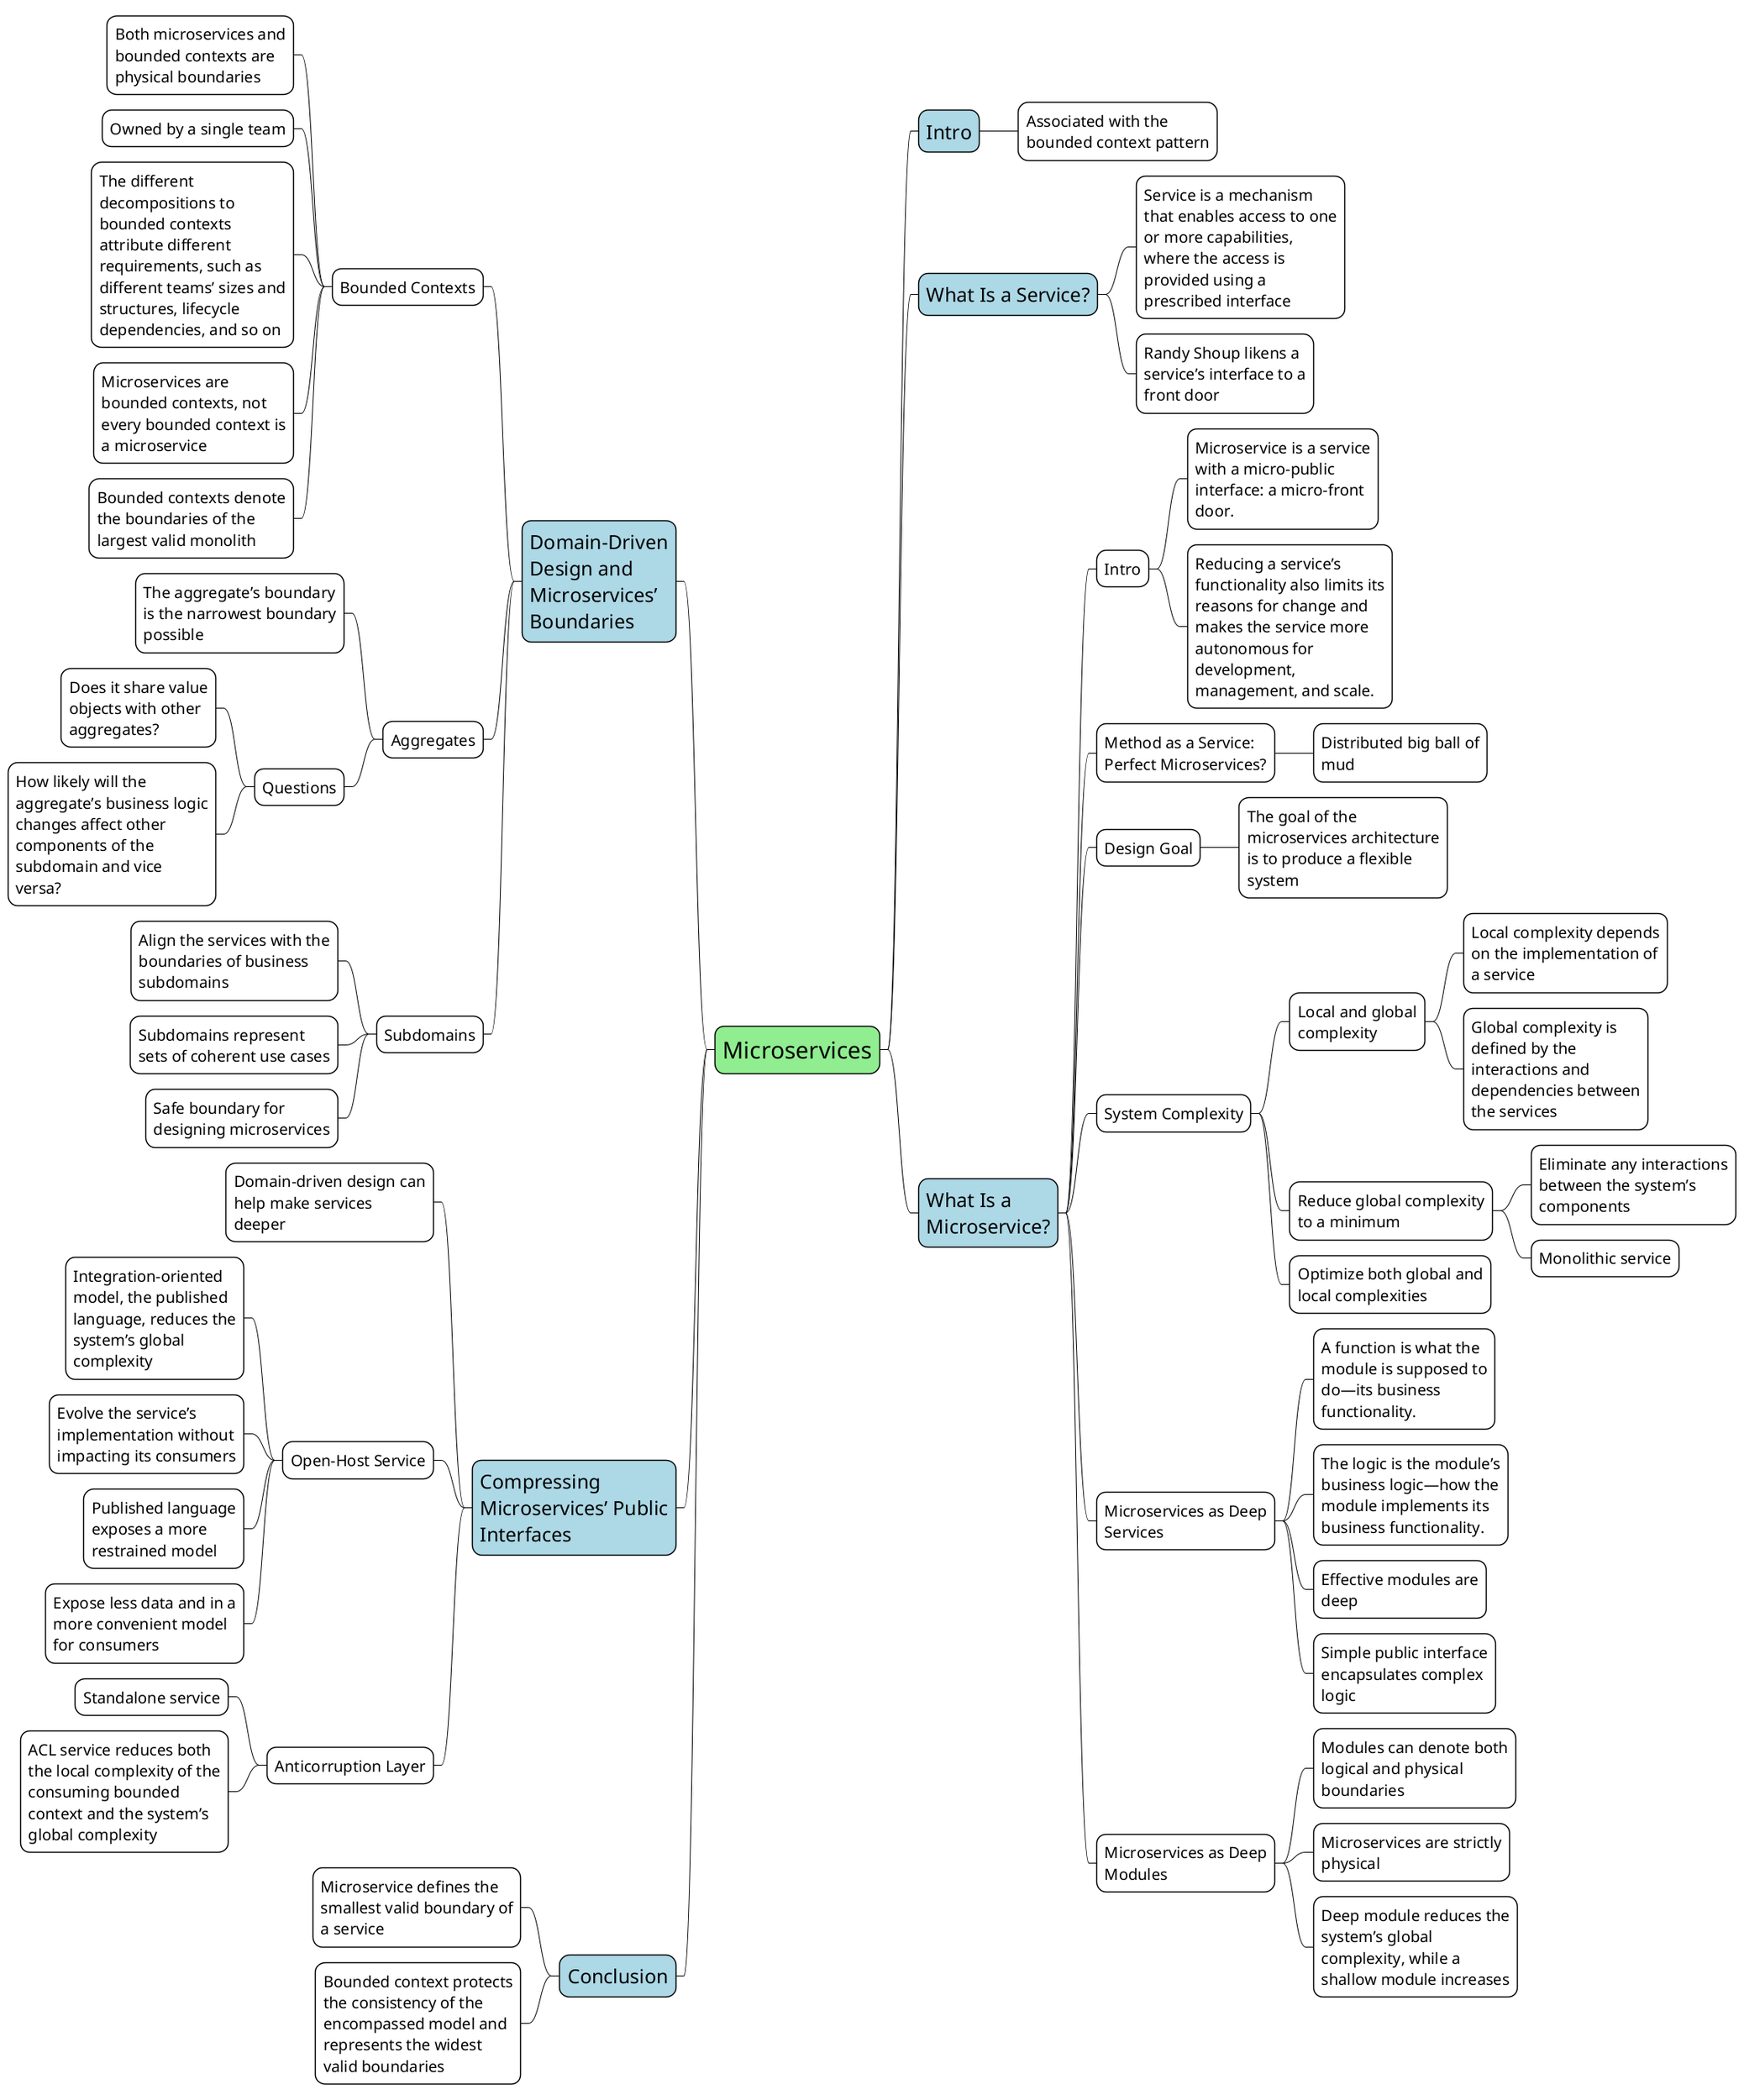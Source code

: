 @startmindmap
<style>
node {
    MaximumWidth 250
    FontSize 20
    BackgroundColor white
    LineColor black
}

rootNode {
    FontSize 30
    BackgroundColor lightgreen
}

:depth(1) {
    FontSize 25
    BackgroundColor lightblue
}

arrow {
    LineColor black
}
</style>

* Microservices
** Intro
*** Associated with the bounded context pattern
** What Is a Service?
*** Service is a mechanism that enables access to one or more capabilities, where the access is provided using a prescribed interface
*** Randy Shoup likens a service’s interface to a front door
** What Is a Microservice?
*** Intro
**** Microservice is a service with a micro-public interface: a micro-front door.
**** Reducing a service’s functionality also limits its reasons for change and makes the service more autonomous for development, management, and scale.
*** Method as a Service: Perfect Microservices?
**** Distributed big ball of mud
*** Design Goal
**** The goal of the microservices architecture is to produce a flexible system
*** System Complexity
**** Local and global complexity
***** Local complexity depends on the implementation of a service
***** Global complexity is defined by the interactions and dependencies between the services
**** Reduce global complexity to a minimum
***** Eliminate any interactions between the system’s components
***** Monolithic service
**** Optimize both global and local complexities
*** Microservices as Deep Services
**** A function is what the module is supposed to do—its business functionality.
**** The logic is the module’s business logic—how the module implements its business functionality.
**** Effective modules are deep
**** Simple public interface encapsulates complex logic
*** Microservices as Deep Modules
**** Modules can denote both logical and physical boundaries
**** Microservices are strictly physical
**** Deep module reduces the system’s global complexity, while a shallow module increases

left side

** Domain-Driven Design and Microservices’ Boundaries
*** Bounded Contexts
**** Both microservices and bounded contexts are physical boundaries
**** Owned by a single team
**** The different decompositions to bounded contexts attribute different requirements, such as different teams’ sizes and structures, lifecycle dependencies, and so on
**** Microservices are bounded contexts, not every bounded context is a microservice
**** Bounded contexts denote the boundaries of the largest valid monolith
*** Aggregates
**** The aggregate’s boundary is the narrowest boundary possible
**** Questions
***** Does it share value objects with other aggregates?
***** How likely will the aggregate’s business logic changes affect other components of the subdomain and vice versa?
*** Subdomains
**** Align the services with the boundaries of business subdomains
**** Subdomains represent sets of coherent use cases
**** Safe boundary for designing microservices
** Compressing Microservices’ Public Interfaces
*** Domain-driven design can help make services deeper
*** Open-Host Service
**** Integration-oriented model, the published language, reduces the system’s global complexity
**** Evolve the service’s implementation without impacting its consumers
**** Published language exposes a more restrained model
**** Expose less data and in a more convenient model for consumers
*** Anticorruption Layer
**** Standalone service
**** ACL service reduces both the local complexity of the consuming bounded context and the system’s global complexity
** Conclusion
*** Microservice defines the smallest valid boundary of a service
*** Bounded context protects the consistency of the encompassed model and represents the widest valid boundaries

@endmindmap
